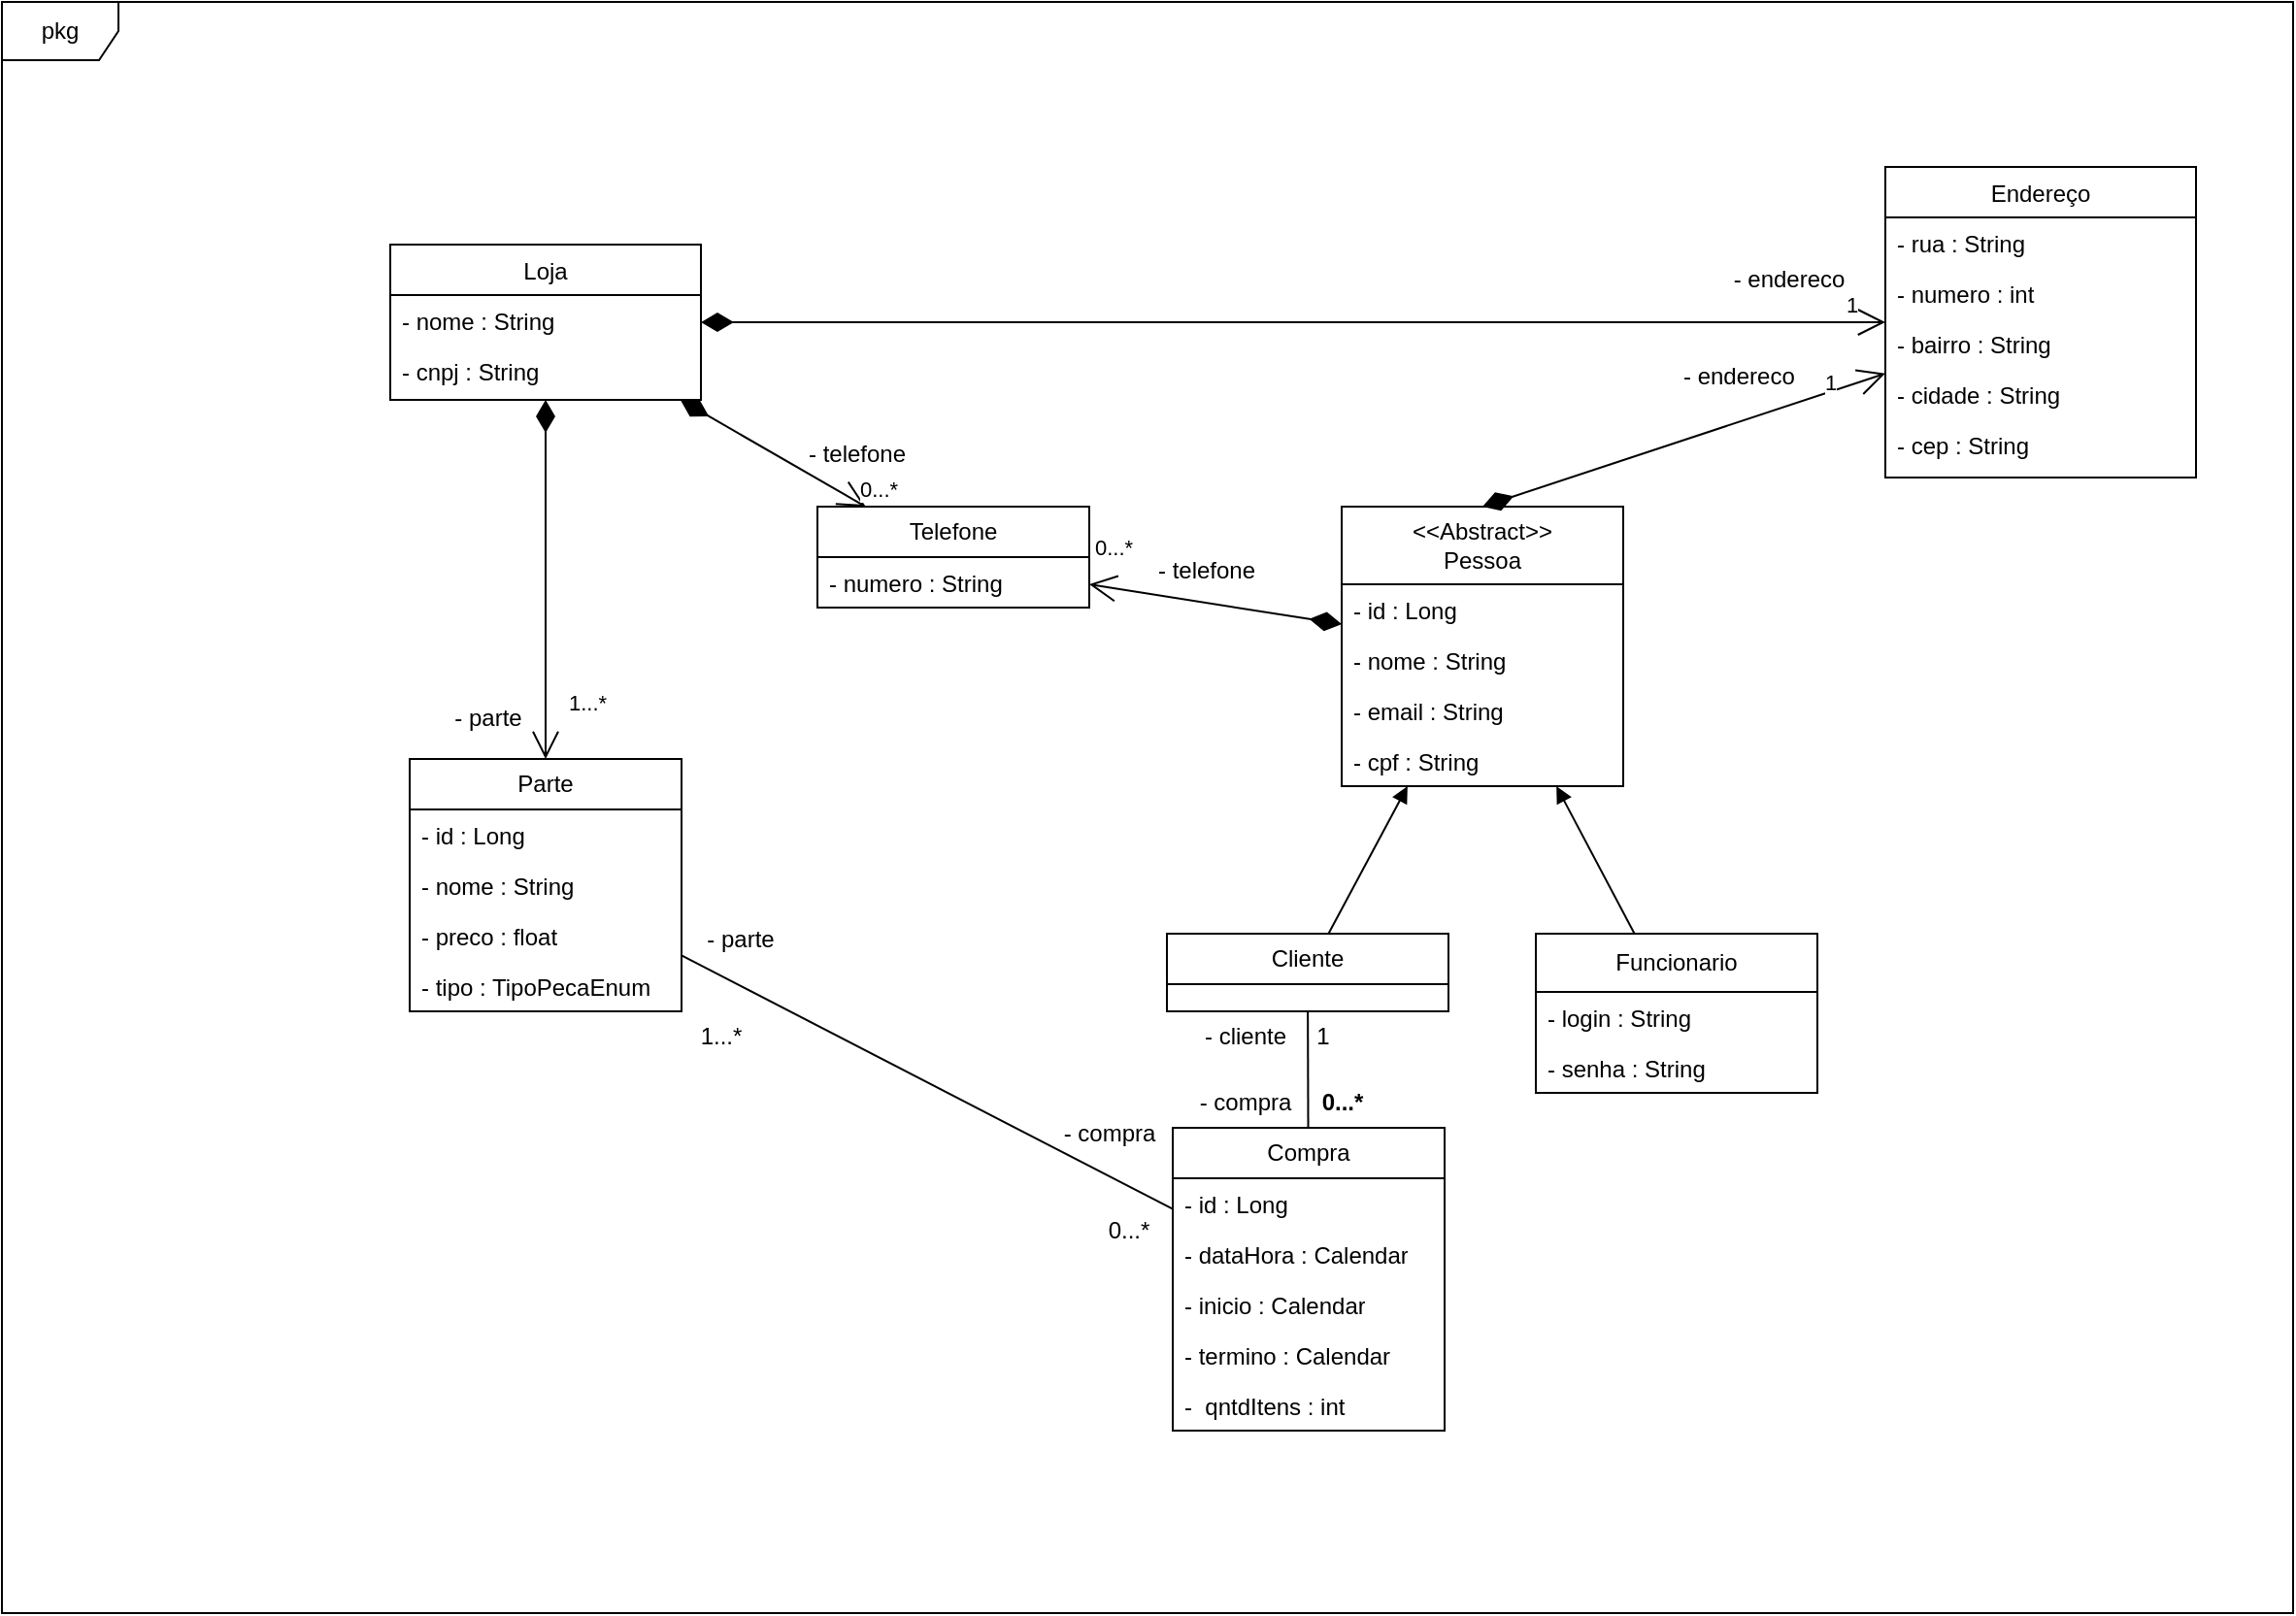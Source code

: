 <mxfile version="21.3.8" type="github">
  <diagram id="C5RBs43oDa-KdzZeNtuy" name="Page-1">
    <mxGraphModel dx="1393" dy="766" grid="1" gridSize="10" guides="1" tooltips="1" connect="1" arrows="1" fold="1" page="1" pageScale="1" pageWidth="3300" pageHeight="2339" math="0" shadow="0">
      <root>
        <mxCell id="WIyWlLk6GJQsqaUBKTNV-0" />
        <mxCell id="WIyWlLk6GJQsqaUBKTNV-1" parent="WIyWlLk6GJQsqaUBKTNV-0" />
        <mxCell id="zkfFHV4jXpPFQw0GAbJ--0" value="Loja" style="swimlane;fontStyle=0;align=center;verticalAlign=top;childLayout=stackLayout;horizontal=1;startSize=26;horizontalStack=0;resizeParent=1;resizeLast=0;collapsible=1;marginBottom=0;rounded=0;shadow=0;strokeWidth=1;" parent="WIyWlLk6GJQsqaUBKTNV-1" vertex="1">
          <mxGeometry x="240" y="135" width="160" height="80" as="geometry">
            <mxRectangle x="230" y="140" width="160" height="26" as="alternateBounds" />
          </mxGeometry>
        </mxCell>
        <mxCell id="zkfFHV4jXpPFQw0GAbJ--1" value="- nome : String" style="text;align=left;verticalAlign=top;spacingLeft=4;spacingRight=4;overflow=hidden;rotatable=0;points=[[0,0.5],[1,0.5]];portConstraint=eastwest;" parent="zkfFHV4jXpPFQw0GAbJ--0" vertex="1">
          <mxGeometry y="26" width="160" height="26" as="geometry" />
        </mxCell>
        <mxCell id="zkfFHV4jXpPFQw0GAbJ--2" value="- cnpj : String" style="text;align=left;verticalAlign=top;spacingLeft=4;spacingRight=4;overflow=hidden;rotatable=0;points=[[0,0.5],[1,0.5]];portConstraint=eastwest;rounded=0;shadow=0;html=0;" parent="zkfFHV4jXpPFQw0GAbJ--0" vertex="1">
          <mxGeometry y="52" width="160" height="26" as="geometry" />
        </mxCell>
        <mxCell id="zkfFHV4jXpPFQw0GAbJ--17" value="Endereço" style="swimlane;fontStyle=0;align=center;verticalAlign=top;childLayout=stackLayout;horizontal=1;startSize=26;horizontalStack=0;resizeParent=1;resizeLast=0;collapsible=1;marginBottom=0;rounded=0;shadow=0;strokeWidth=1;" parent="WIyWlLk6GJQsqaUBKTNV-1" vertex="1">
          <mxGeometry x="1010" y="95" width="160" height="160" as="geometry">
            <mxRectangle x="550" y="140" width="160" height="26" as="alternateBounds" />
          </mxGeometry>
        </mxCell>
        <mxCell id="zkfFHV4jXpPFQw0GAbJ--18" value="- rua : String" style="text;align=left;verticalAlign=top;spacingLeft=4;spacingRight=4;overflow=hidden;rotatable=0;points=[[0,0.5],[1,0.5]];portConstraint=eastwest;" parent="zkfFHV4jXpPFQw0GAbJ--17" vertex="1">
          <mxGeometry y="26" width="160" height="26" as="geometry" />
        </mxCell>
        <mxCell id="zkfFHV4jXpPFQw0GAbJ--19" value="- numero : int" style="text;align=left;verticalAlign=top;spacingLeft=4;spacingRight=4;overflow=hidden;rotatable=0;points=[[0,0.5],[1,0.5]];portConstraint=eastwest;rounded=0;shadow=0;html=0;" parent="zkfFHV4jXpPFQw0GAbJ--17" vertex="1">
          <mxGeometry y="52" width="160" height="26" as="geometry" />
        </mxCell>
        <mxCell id="zkfFHV4jXpPFQw0GAbJ--20" value="- bairro : String" style="text;align=left;verticalAlign=top;spacingLeft=4;spacingRight=4;overflow=hidden;rotatable=0;points=[[0,0.5],[1,0.5]];portConstraint=eastwest;rounded=0;shadow=0;html=0;" parent="zkfFHV4jXpPFQw0GAbJ--17" vertex="1">
          <mxGeometry y="78" width="160" height="26" as="geometry" />
        </mxCell>
        <mxCell id="zkfFHV4jXpPFQw0GAbJ--21" value="- cidade : String" style="text;align=left;verticalAlign=top;spacingLeft=4;spacingRight=4;overflow=hidden;rotatable=0;points=[[0,0.5],[1,0.5]];portConstraint=eastwest;rounded=0;shadow=0;html=0;" parent="zkfFHV4jXpPFQw0GAbJ--17" vertex="1">
          <mxGeometry y="104" width="160" height="26" as="geometry" />
        </mxCell>
        <mxCell id="zkfFHV4jXpPFQw0GAbJ--22" value="- cep : String" style="text;align=left;verticalAlign=top;spacingLeft=4;spacingRight=4;overflow=hidden;rotatable=0;points=[[0,0.5],[1,0.5]];portConstraint=eastwest;rounded=0;shadow=0;html=0;" parent="zkfFHV4jXpPFQw0GAbJ--17" vertex="1">
          <mxGeometry y="130" width="160" height="26" as="geometry" />
        </mxCell>
        <mxCell id="x1YpDOjQDPI-LyY1zpTj-0" value="1" style="endArrow=open;html=1;endSize=12;startArrow=diamondThin;startSize=14;startFill=1;align=left;verticalAlign=bottom;rounded=0;" edge="1" parent="WIyWlLk6GJQsqaUBKTNV-1" source="zkfFHV4jXpPFQw0GAbJ--0" target="zkfFHV4jXpPFQw0GAbJ--17">
          <mxGeometry x="0.924" relative="1" as="geometry">
            <mxPoint x="380" y="180" as="sourcePoint" />
            <mxPoint x="540" y="180" as="targetPoint" />
            <mxPoint x="1" as="offset" />
          </mxGeometry>
        </mxCell>
        <mxCell id="x1YpDOjQDPI-LyY1zpTj-1" value="- endereco" style="text;align=center;fontStyle=0;verticalAlign=middle;spacingLeft=3;spacingRight=3;strokeColor=none;rotatable=0;points=[[0,0.5],[1,0.5]];portConstraint=eastwest;html=1;" vertex="1" parent="WIyWlLk6GJQsqaUBKTNV-1">
          <mxGeometry x="920" y="140" width="80" height="26" as="geometry" />
        </mxCell>
        <mxCell id="x1YpDOjQDPI-LyY1zpTj-2" value="pkg" style="shape=umlFrame;whiteSpace=wrap;html=1;pointerEvents=0;" vertex="1" parent="WIyWlLk6GJQsqaUBKTNV-1">
          <mxGeometry x="40" y="10" width="1180" height="830" as="geometry" />
        </mxCell>
        <mxCell id="x1YpDOjQDPI-LyY1zpTj-48" value="" style="rounded=0;orthogonalLoop=1;jettySize=auto;html=1;startArrow=block;startFill=1;endArrow=none;endFill=0;" edge="1" parent="WIyWlLk6GJQsqaUBKTNV-1" source="x1YpDOjQDPI-LyY1zpTj-3" target="x1YpDOjQDPI-LyY1zpTj-43">
          <mxGeometry relative="1" as="geometry" />
        </mxCell>
        <mxCell id="x1YpDOjQDPI-LyY1zpTj-55" value="" style="rounded=0;orthogonalLoop=1;jettySize=auto;html=1;startArrow=block;startFill=1;endArrow=none;endFill=0;" edge="1" parent="WIyWlLk6GJQsqaUBKTNV-1" source="x1YpDOjQDPI-LyY1zpTj-3" target="x1YpDOjQDPI-LyY1zpTj-50">
          <mxGeometry relative="1" as="geometry" />
        </mxCell>
        <mxCell id="x1YpDOjQDPI-LyY1zpTj-3" value="&amp;lt;&amp;lt;Abstract&amp;gt;&amp;gt;&lt;br&gt;Pessoa" style="swimlane;fontStyle=0;childLayout=stackLayout;horizontal=1;startSize=40;fillColor=none;horizontalStack=0;resizeParent=1;resizeParentMax=0;resizeLast=0;collapsible=1;marginBottom=0;whiteSpace=wrap;html=1;" vertex="1" parent="WIyWlLk6GJQsqaUBKTNV-1">
          <mxGeometry x="730" y="270" width="145" height="144" as="geometry">
            <mxRectangle x="605" y="290" width="100" height="30" as="alternateBounds" />
          </mxGeometry>
        </mxCell>
        <mxCell id="x1YpDOjQDPI-LyY1zpTj-15" value="- id : Long" style="text;strokeColor=none;fillColor=none;align=left;verticalAlign=top;spacingLeft=4;spacingRight=4;overflow=hidden;rotatable=0;points=[[0,0.5],[1,0.5]];portConstraint=eastwest;whiteSpace=wrap;html=1;" vertex="1" parent="x1YpDOjQDPI-LyY1zpTj-3">
          <mxGeometry y="40" width="145" height="26" as="geometry" />
        </mxCell>
        <mxCell id="x1YpDOjQDPI-LyY1zpTj-16" value="- nome : String" style="text;strokeColor=none;fillColor=none;align=left;verticalAlign=top;spacingLeft=4;spacingRight=4;overflow=hidden;rotatable=0;points=[[0,0.5],[1,0.5]];portConstraint=eastwest;whiteSpace=wrap;html=1;" vertex="1" parent="x1YpDOjQDPI-LyY1zpTj-3">
          <mxGeometry y="66" width="145" height="26" as="geometry" />
        </mxCell>
        <mxCell id="x1YpDOjQDPI-LyY1zpTj-17" value="- email : String" style="text;strokeColor=none;fillColor=none;align=left;verticalAlign=top;spacingLeft=4;spacingRight=4;overflow=hidden;rotatable=0;points=[[0,0.5],[1,0.5]];portConstraint=eastwest;whiteSpace=wrap;html=1;" vertex="1" parent="x1YpDOjQDPI-LyY1zpTj-3">
          <mxGeometry y="92" width="145" height="26" as="geometry" />
        </mxCell>
        <mxCell id="x1YpDOjQDPI-LyY1zpTj-18" value="- cpf : String" style="text;strokeColor=none;fillColor=none;align=left;verticalAlign=top;spacingLeft=4;spacingRight=4;overflow=hidden;rotatable=0;points=[[0,0.5],[1,0.5]];portConstraint=eastwest;whiteSpace=wrap;html=1;" vertex="1" parent="x1YpDOjQDPI-LyY1zpTj-3">
          <mxGeometry y="118" width="145" height="26" as="geometry" />
        </mxCell>
        <mxCell id="x1YpDOjQDPI-LyY1zpTj-20" value="1" style="endArrow=open;html=1;endSize=12;startArrow=diamondThin;startSize=14;startFill=1;align=left;verticalAlign=bottom;rounded=0;movable=1;resizable=1;rotatable=1;deletable=1;editable=1;locked=0;connectable=1;exitX=0.5;exitY=0;exitDx=0;exitDy=0;" edge="1" parent="WIyWlLk6GJQsqaUBKTNV-1" source="x1YpDOjQDPI-LyY1zpTj-3" target="zkfFHV4jXpPFQw0GAbJ--17">
          <mxGeometry x="0.674" y="-3" relative="1" as="geometry">
            <mxPoint x="1010" y="350" as="sourcePoint" />
            <mxPoint x="1090" y="260" as="targetPoint" />
            <mxPoint as="offset" />
          </mxGeometry>
        </mxCell>
        <mxCell id="x1YpDOjQDPI-LyY1zpTj-75" value="" style="rounded=0;orthogonalLoop=1;jettySize=auto;html=1;endArrow=none;endFill=0;" edge="1" parent="WIyWlLk6GJQsqaUBKTNV-1" source="x1YpDOjQDPI-LyY1zpTj-21" target="x1YpDOjQDPI-LyY1zpTj-58">
          <mxGeometry relative="1" as="geometry">
            <mxPoint x="500" y="465" as="targetPoint" />
          </mxGeometry>
        </mxCell>
        <mxCell id="x1YpDOjQDPI-LyY1zpTj-21" value="Parte" style="swimlane;fontStyle=0;childLayout=stackLayout;horizontal=1;startSize=26;fillColor=none;horizontalStack=0;resizeParent=1;resizeParentMax=0;resizeLast=0;collapsible=1;marginBottom=0;whiteSpace=wrap;html=1;" vertex="1" parent="WIyWlLk6GJQsqaUBKTNV-1">
          <mxGeometry x="250" y="400" width="140" height="130" as="geometry" />
        </mxCell>
        <mxCell id="x1YpDOjQDPI-LyY1zpTj-22" value="- id : Long" style="text;strokeColor=none;fillColor=none;align=left;verticalAlign=top;spacingLeft=4;spacingRight=4;overflow=hidden;rotatable=0;points=[[0,0.5],[1,0.5]];portConstraint=eastwest;whiteSpace=wrap;html=1;" vertex="1" parent="x1YpDOjQDPI-LyY1zpTj-21">
          <mxGeometry y="26" width="140" height="26" as="geometry" />
        </mxCell>
        <mxCell id="x1YpDOjQDPI-LyY1zpTj-23" value="- nome : String" style="text;strokeColor=none;fillColor=none;align=left;verticalAlign=top;spacingLeft=4;spacingRight=4;overflow=hidden;rotatable=0;points=[[0,0.5],[1,0.5]];portConstraint=eastwest;whiteSpace=wrap;html=1;" vertex="1" parent="x1YpDOjQDPI-LyY1zpTj-21">
          <mxGeometry y="52" width="140" height="26" as="geometry" />
        </mxCell>
        <mxCell id="x1YpDOjQDPI-LyY1zpTj-24" value="- preco : float" style="text;strokeColor=none;fillColor=none;align=left;verticalAlign=top;spacingLeft=4;spacingRight=4;overflow=hidden;rotatable=0;points=[[0,0.5],[1,0.5]];portConstraint=eastwest;whiteSpace=wrap;html=1;" vertex="1" parent="x1YpDOjQDPI-LyY1zpTj-21">
          <mxGeometry y="78" width="140" height="26" as="geometry" />
        </mxCell>
        <mxCell id="x1YpDOjQDPI-LyY1zpTj-25" value="- tipo : TipoPecaEnum" style="text;strokeColor=none;fillColor=none;align=left;verticalAlign=top;spacingLeft=4;spacingRight=4;overflow=hidden;rotatable=0;points=[[0,0.5],[1,0.5]];portConstraint=eastwest;whiteSpace=wrap;html=1;" vertex="1" parent="x1YpDOjQDPI-LyY1zpTj-21">
          <mxGeometry y="104" width="140" height="26" as="geometry" />
        </mxCell>
        <mxCell id="x1YpDOjQDPI-LyY1zpTj-26" value="1...*" style="endArrow=open;html=1;endSize=12;startArrow=diamondThin;startSize=14;startFill=1;align=left;verticalAlign=bottom;rounded=0;" edge="1" parent="WIyWlLk6GJQsqaUBKTNV-1" source="zkfFHV4jXpPFQw0GAbJ--0" target="x1YpDOjQDPI-LyY1zpTj-21">
          <mxGeometry x="0.784" y="10" relative="1" as="geometry">
            <mxPoint x="460" y="360" as="sourcePoint" />
            <mxPoint x="310" y="390" as="targetPoint" />
            <mxPoint as="offset" />
          </mxGeometry>
        </mxCell>
        <mxCell id="x1YpDOjQDPI-LyY1zpTj-28" value="- endereco" style="text;strokeColor=none;fillColor=none;align=left;verticalAlign=top;spacingLeft=4;spacingRight=4;overflow=hidden;rotatable=0;points=[[0,0.5],[1,0.5]];portConstraint=eastwest;whiteSpace=wrap;html=1;" vertex="1" parent="WIyWlLk6GJQsqaUBKTNV-1">
          <mxGeometry x="900" y="189" width="100" height="26" as="geometry" />
        </mxCell>
        <mxCell id="x1YpDOjQDPI-LyY1zpTj-31" value="- parte" style="text;align=center;fontStyle=0;verticalAlign=middle;spacingLeft=3;spacingRight=3;strokeColor=none;rotatable=0;points=[[0,0.5],[1,0.5]];portConstraint=eastwest;html=1;" vertex="1" parent="WIyWlLk6GJQsqaUBKTNV-1">
          <mxGeometry x="250" y="366" width="80" height="26" as="geometry" />
        </mxCell>
        <mxCell id="x1YpDOjQDPI-LyY1zpTj-32" value="Telefone" style="swimlane;fontStyle=0;childLayout=stackLayout;horizontal=1;startSize=26;fillColor=none;horizontalStack=0;resizeParent=1;resizeParentMax=0;resizeLast=0;collapsible=1;marginBottom=0;whiteSpace=wrap;html=1;" vertex="1" parent="WIyWlLk6GJQsqaUBKTNV-1">
          <mxGeometry x="460" y="270" width="140" height="52" as="geometry" />
        </mxCell>
        <mxCell id="x1YpDOjQDPI-LyY1zpTj-33" value="- numero : String" style="text;strokeColor=none;fillColor=none;align=left;verticalAlign=top;spacingLeft=4;spacingRight=4;overflow=hidden;rotatable=0;points=[[0,0.5],[1,0.5]];portConstraint=eastwest;whiteSpace=wrap;html=1;" vertex="1" parent="x1YpDOjQDPI-LyY1zpTj-32">
          <mxGeometry y="26" width="140" height="26" as="geometry" />
        </mxCell>
        <mxCell id="x1YpDOjQDPI-LyY1zpTj-36" value="0...*" style="endArrow=open;html=1;endSize=12;startArrow=diamondThin;startSize=14;startFill=1;align=left;verticalAlign=bottom;rounded=0;" edge="1" parent="WIyWlLk6GJQsqaUBKTNV-1" source="zkfFHV4jXpPFQw0GAbJ--0" target="x1YpDOjQDPI-LyY1zpTj-32">
          <mxGeometry x="0.923" y="-2" relative="1" as="geometry">
            <mxPoint x="460" y="360" as="sourcePoint" />
            <mxPoint x="620" y="360" as="targetPoint" />
            <mxPoint as="offset" />
          </mxGeometry>
        </mxCell>
        <mxCell id="x1YpDOjQDPI-LyY1zpTj-40" value="0...*" style="endArrow=open;html=1;endSize=12;startArrow=diamondThin;startSize=14;startFill=1;align=left;verticalAlign=bottom;rounded=0;" edge="1" parent="WIyWlLk6GJQsqaUBKTNV-1" source="x1YpDOjQDPI-LyY1zpTj-3">
          <mxGeometry x="1" y="-10" relative="1" as="geometry">
            <mxPoint x="460" y="360" as="sourcePoint" />
            <mxPoint x="600" y="310" as="targetPoint" />
            <mxPoint x="-1" as="offset" />
          </mxGeometry>
        </mxCell>
        <mxCell id="x1YpDOjQDPI-LyY1zpTj-41" value="- telefone" style="text;align=center;fontStyle=0;verticalAlign=middle;spacingLeft=3;spacingRight=3;strokeColor=none;rotatable=0;points=[[0,0.5],[1,0.5]];portConstraint=eastwest;html=1;" vertex="1" parent="WIyWlLk6GJQsqaUBKTNV-1">
          <mxGeometry x="440" y="230" width="80" height="26" as="geometry" />
        </mxCell>
        <mxCell id="x1YpDOjQDPI-LyY1zpTj-42" value="- telefone" style="text;align=center;fontStyle=0;verticalAlign=middle;spacingLeft=3;spacingRight=3;strokeColor=none;rotatable=0;points=[[0,0.5],[1,0.5]];portConstraint=eastwest;html=1;" vertex="1" parent="WIyWlLk6GJQsqaUBKTNV-1">
          <mxGeometry x="620" y="290" width="80" height="26" as="geometry" />
        </mxCell>
        <mxCell id="x1YpDOjQDPI-LyY1zpTj-65" value="" style="rounded=0;orthogonalLoop=1;jettySize=auto;html=1;endArrow=none;endFill=0;" edge="1" parent="WIyWlLk6GJQsqaUBKTNV-1" source="x1YpDOjQDPI-LyY1zpTj-43" target="x1YpDOjQDPI-LyY1zpTj-58">
          <mxGeometry relative="1" as="geometry" />
        </mxCell>
        <mxCell id="x1YpDOjQDPI-LyY1zpTj-43" value="Cliente" style="swimlane;fontStyle=0;childLayout=stackLayout;horizontal=1;startSize=26;fillColor=none;horizontalStack=0;resizeParent=1;resizeParentMax=0;resizeLast=0;collapsible=1;marginBottom=0;whiteSpace=wrap;html=1;" vertex="1" parent="WIyWlLk6GJQsqaUBKTNV-1">
          <mxGeometry x="640" y="490" width="145" height="40" as="geometry">
            <mxRectangle x="605" y="290" width="100" height="30" as="alternateBounds" />
          </mxGeometry>
        </mxCell>
        <mxCell id="x1YpDOjQDPI-LyY1zpTj-50" value="Funcionario" style="swimlane;fontStyle=0;childLayout=stackLayout;horizontal=1;startSize=30;fillColor=none;horizontalStack=0;resizeParent=1;resizeParentMax=0;resizeLast=0;collapsible=1;marginBottom=0;whiteSpace=wrap;html=1;" vertex="1" parent="WIyWlLk6GJQsqaUBKTNV-1">
          <mxGeometry x="830" y="490" width="145" height="82" as="geometry">
            <mxRectangle x="605" y="290" width="100" height="30" as="alternateBounds" />
          </mxGeometry>
        </mxCell>
        <mxCell id="x1YpDOjQDPI-LyY1zpTj-53" value="- login : String" style="text;strokeColor=none;fillColor=none;align=left;verticalAlign=top;spacingLeft=4;spacingRight=4;overflow=hidden;rotatable=0;points=[[0,0.5],[1,0.5]];portConstraint=eastwest;whiteSpace=wrap;html=1;" vertex="1" parent="x1YpDOjQDPI-LyY1zpTj-50">
          <mxGeometry y="30" width="145" height="26" as="geometry" />
        </mxCell>
        <mxCell id="x1YpDOjQDPI-LyY1zpTj-57" value="- senha : String" style="text;strokeColor=none;fillColor=none;align=left;verticalAlign=top;spacingLeft=4;spacingRight=4;overflow=hidden;rotatable=0;points=[[0,0.5],[1,0.5]];portConstraint=eastwest;whiteSpace=wrap;html=1;" vertex="1" parent="x1YpDOjQDPI-LyY1zpTj-50">
          <mxGeometry y="56" width="145" height="26" as="geometry" />
        </mxCell>
        <mxCell id="x1YpDOjQDPI-LyY1zpTj-58" value="Compra" style="swimlane;fontStyle=0;childLayout=stackLayout;horizontal=1;startSize=26;fillColor=none;horizontalStack=0;resizeParent=1;resizeParentMax=0;resizeLast=0;collapsible=1;marginBottom=0;whiteSpace=wrap;html=1;" vertex="1" parent="WIyWlLk6GJQsqaUBKTNV-1">
          <mxGeometry x="643" y="590" width="140" height="156" as="geometry" />
        </mxCell>
        <mxCell id="x1YpDOjQDPI-LyY1zpTj-59" value="- id : Long" style="text;strokeColor=none;fillColor=none;align=left;verticalAlign=top;spacingLeft=4;spacingRight=4;overflow=hidden;rotatable=0;points=[[0,0.5],[1,0.5]];portConstraint=eastwest;whiteSpace=wrap;html=1;" vertex="1" parent="x1YpDOjQDPI-LyY1zpTj-58">
          <mxGeometry y="26" width="140" height="26" as="geometry" />
        </mxCell>
        <mxCell id="x1YpDOjQDPI-LyY1zpTj-60" value="- dataHora : Calendar" style="text;strokeColor=none;fillColor=none;align=left;verticalAlign=top;spacingLeft=4;spacingRight=4;overflow=hidden;rotatable=0;points=[[0,0.5],[1,0.5]];portConstraint=eastwest;whiteSpace=wrap;html=1;" vertex="1" parent="x1YpDOjQDPI-LyY1zpTj-58">
          <mxGeometry y="52" width="140" height="26" as="geometry" />
        </mxCell>
        <mxCell id="x1YpDOjQDPI-LyY1zpTj-62" value="- inicio : Calendar" style="text;strokeColor=none;fillColor=none;align=left;verticalAlign=top;spacingLeft=4;spacingRight=4;overflow=hidden;rotatable=0;points=[[0,0.5],[1,0.5]];portConstraint=eastwest;whiteSpace=wrap;html=1;" vertex="1" parent="x1YpDOjQDPI-LyY1zpTj-58">
          <mxGeometry y="78" width="140" height="26" as="geometry" />
        </mxCell>
        <mxCell id="x1YpDOjQDPI-LyY1zpTj-64" value="- termino : Calendar" style="text;strokeColor=none;fillColor=none;align=left;verticalAlign=top;spacingLeft=4;spacingRight=4;overflow=hidden;rotatable=0;points=[[0,0.5],[1,0.5]];portConstraint=eastwest;whiteSpace=wrap;html=1;" vertex="1" parent="x1YpDOjQDPI-LyY1zpTj-58">
          <mxGeometry y="104" width="140" height="26" as="geometry" />
        </mxCell>
        <mxCell id="x1YpDOjQDPI-LyY1zpTj-63" value="-&amp;nbsp; qntdItens : int" style="text;strokeColor=none;fillColor=none;align=left;verticalAlign=top;spacingLeft=4;spacingRight=4;overflow=hidden;rotatable=0;points=[[0,0.5],[1,0.5]];portConstraint=eastwest;whiteSpace=wrap;html=1;" vertex="1" parent="x1YpDOjQDPI-LyY1zpTj-58">
          <mxGeometry y="130" width="140" height="26" as="geometry" />
        </mxCell>
        <mxCell id="x1YpDOjQDPI-LyY1zpTj-68" value="1" style="text;align=center;fontStyle=0;verticalAlign=middle;spacingLeft=3;spacingRight=3;strokeColor=none;rotatable=0;points=[[0,0.5],[1,0.5]];portConstraint=eastwest;html=1;fontSize=12;" vertex="1" parent="WIyWlLk6GJQsqaUBKTNV-1">
          <mxGeometry x="680" y="530" width="80" height="26" as="geometry" />
        </mxCell>
        <mxCell id="x1YpDOjQDPI-LyY1zpTj-69" value="0...*" style="text;align=center;fontStyle=1;verticalAlign=middle;spacingLeft=3;spacingRight=3;strokeColor=none;rotatable=0;points=[[0,0.5],[1,0.5]];portConstraint=eastwest;html=1;" vertex="1" parent="WIyWlLk6GJQsqaUBKTNV-1">
          <mxGeometry x="690" y="564" width="80" height="26" as="geometry" />
        </mxCell>
        <mxCell id="x1YpDOjQDPI-LyY1zpTj-70" value="- cliente" style="text;align=center;fontStyle=0;verticalAlign=middle;spacingLeft=3;spacingRight=3;strokeColor=none;rotatable=0;points=[[0,0.5],[1,0.5]];portConstraint=eastwest;html=1;" vertex="1" parent="WIyWlLk6GJQsqaUBKTNV-1">
          <mxGeometry x="640" y="530" width="80" height="26" as="geometry" />
        </mxCell>
        <mxCell id="x1YpDOjQDPI-LyY1zpTj-71" value="- compra" style="text;align=center;fontStyle=0;verticalAlign=middle;spacingLeft=3;spacingRight=3;strokeColor=none;rotatable=0;points=[[0,0.5],[1,0.5]];portConstraint=eastwest;html=1;" vertex="1" parent="WIyWlLk6GJQsqaUBKTNV-1">
          <mxGeometry x="640" y="564" width="80" height="26" as="geometry" />
        </mxCell>
        <mxCell id="x1YpDOjQDPI-LyY1zpTj-76" value="- parte" style="text;align=center;fontStyle=0;verticalAlign=middle;spacingLeft=3;spacingRight=3;strokeColor=none;rotatable=0;points=[[0,0.5],[1,0.5]];portConstraint=eastwest;html=1;" vertex="1" parent="WIyWlLk6GJQsqaUBKTNV-1">
          <mxGeometry x="380" y="480" width="80" height="26" as="geometry" />
        </mxCell>
        <mxCell id="x1YpDOjQDPI-LyY1zpTj-77" value="1...*" style="text;align=center;fontStyle=0;verticalAlign=middle;spacingLeft=3;spacingRight=3;strokeColor=none;rotatable=0;points=[[0,0.5],[1,0.5]];portConstraint=eastwest;html=1;" vertex="1" parent="WIyWlLk6GJQsqaUBKTNV-1">
          <mxGeometry x="370" y="530" width="80" height="26" as="geometry" />
        </mxCell>
        <mxCell id="x1YpDOjQDPI-LyY1zpTj-78" value="&lt;span style=&quot;font-weight: normal;&quot;&gt;0...*&lt;/span&gt;" style="text;align=center;fontStyle=1;verticalAlign=middle;spacingLeft=3;spacingRight=3;strokeColor=none;rotatable=0;points=[[0,0.5],[1,0.5]];portConstraint=eastwest;html=1;" vertex="1" parent="WIyWlLk6GJQsqaUBKTNV-1">
          <mxGeometry x="580" y="630" width="80" height="26" as="geometry" />
        </mxCell>
        <mxCell id="x1YpDOjQDPI-LyY1zpTj-79" value="&lt;span style=&quot;&quot;&gt;- compra&lt;/span&gt;" style="text;align=center;fontStyle=0;verticalAlign=middle;spacingLeft=3;spacingRight=3;strokeColor=none;rotatable=0;points=[[0,0.5],[1,0.5]];portConstraint=eastwest;html=1;" vertex="1" parent="WIyWlLk6GJQsqaUBKTNV-1">
          <mxGeometry x="570" y="580" width="80" height="26" as="geometry" />
        </mxCell>
      </root>
    </mxGraphModel>
  </diagram>
</mxfile>
